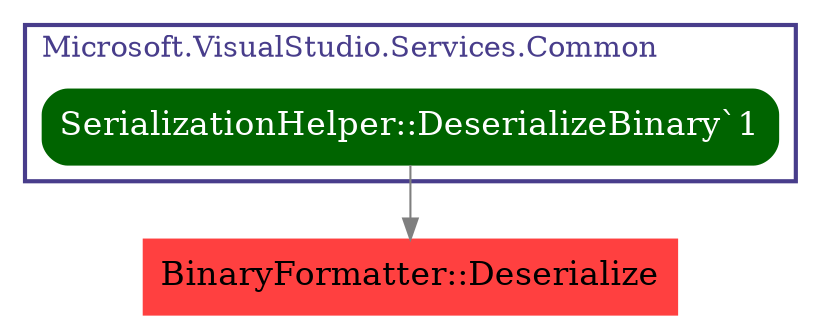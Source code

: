 digraph G {
node [fontsize = 16];
0 [label="BinaryFormatter::Deserialize", shape="box", style="filled", fillcolor="brown1", color="brown1"];
subgraph cluster_0 {
label="Microsoft.VisualStudio.Services.Common";
color=darkslateblue;
fontcolor=darkslateblue;
penwidth=2;
labeljust=l;
1 [label="SerializationHelper::DeserializeBinary`1", shape="box", style="filled, rounded", fillcolor="darkgreen", color="darkgreen", fontcolor="white"];
}
1 -> 0 [color="gray50"];
}
